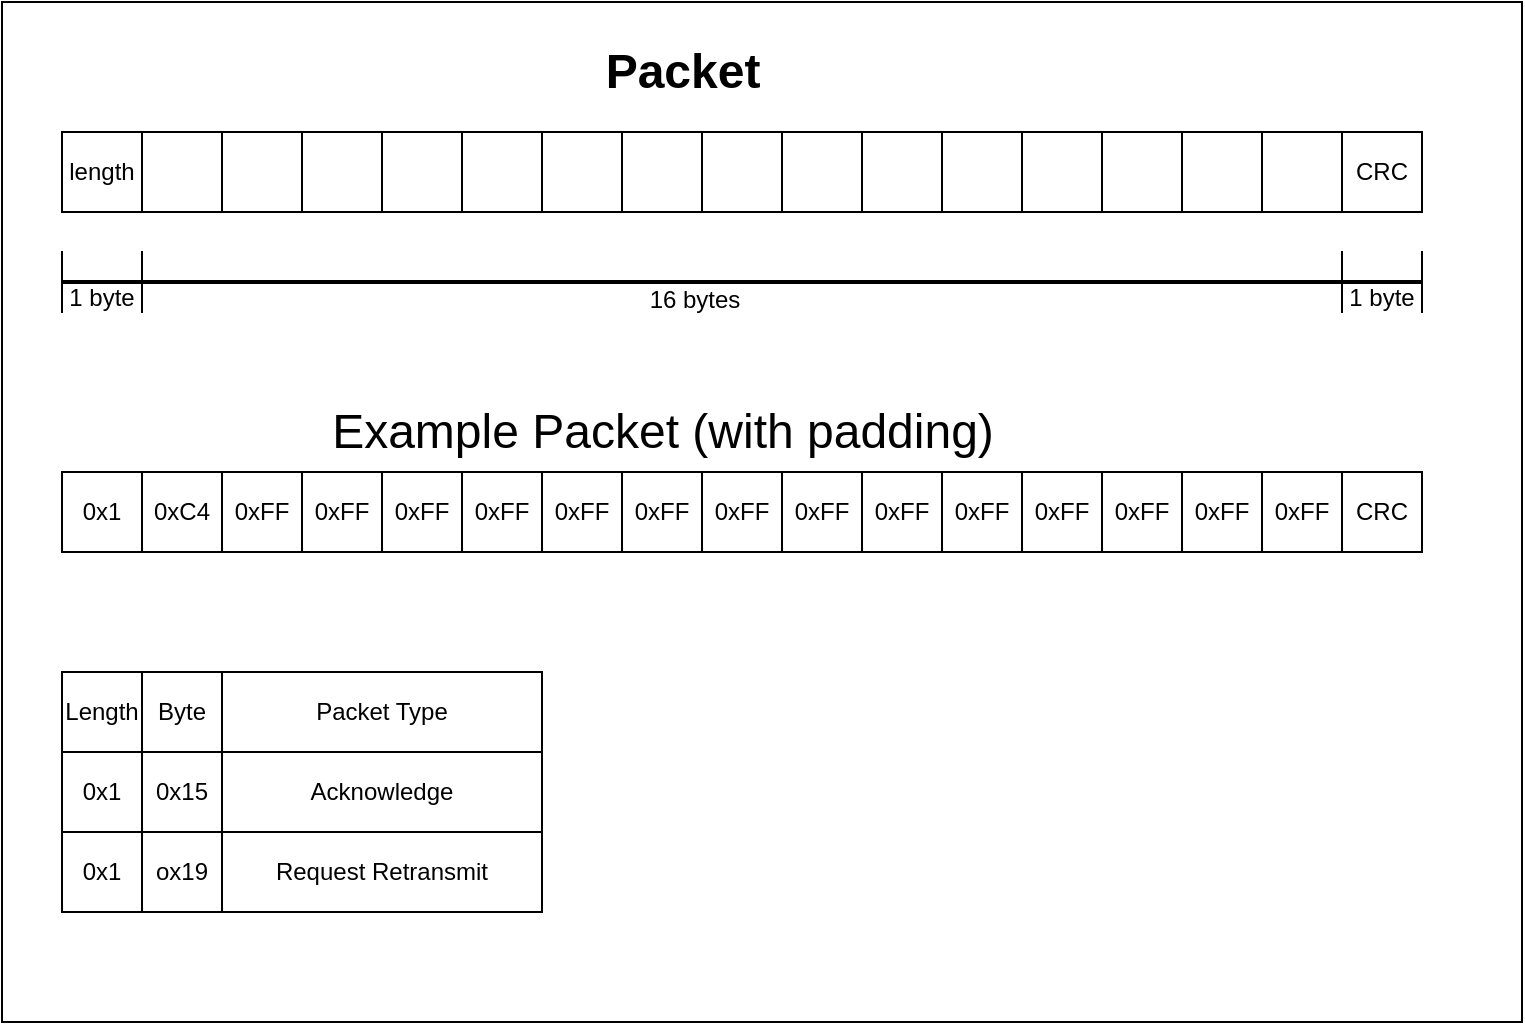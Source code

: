 <mxfile>
    <diagram id="mSbR2HJcIx6CyMIKNgT9" name="Page-1">
        <mxGraphModel dx="883" dy="571" grid="1" gridSize="10" guides="1" tooltips="1" connect="1" arrows="1" fold="1" page="1" pageScale="1" pageWidth="850" pageHeight="1100" math="0" shadow="0">
            <root>
                <mxCell id="0"/>
                <mxCell id="1" parent="0"/>
                <mxCell id="75" value="" style="rounded=0;whiteSpace=wrap;html=1;" vertex="1" parent="1">
                    <mxGeometry x="10" y="145" width="760" height="510" as="geometry"/>
                </mxCell>
                <mxCell id="2" value="length" style="whiteSpace=wrap;html=1;aspect=fixed;" vertex="1" parent="1">
                    <mxGeometry x="40" y="210" width="40" height="40" as="geometry"/>
                </mxCell>
                <mxCell id="4" value="" style="whiteSpace=wrap;html=1;aspect=fixed;" vertex="1" parent="1">
                    <mxGeometry x="80" y="210" width="40" height="40" as="geometry"/>
                </mxCell>
                <mxCell id="5" value="" style="whiteSpace=wrap;html=1;aspect=fixed;" vertex="1" parent="1">
                    <mxGeometry x="120" y="210" width="40" height="40" as="geometry"/>
                </mxCell>
                <mxCell id="6" value="" style="whiteSpace=wrap;html=1;aspect=fixed;" vertex="1" parent="1">
                    <mxGeometry x="160" y="210" width="40" height="40" as="geometry"/>
                </mxCell>
                <mxCell id="7" value="" style="whiteSpace=wrap;html=1;aspect=fixed;" vertex="1" parent="1">
                    <mxGeometry x="200" y="210" width="40" height="40" as="geometry"/>
                </mxCell>
                <mxCell id="8" value="" style="whiteSpace=wrap;html=1;aspect=fixed;" vertex="1" parent="1">
                    <mxGeometry x="240" y="210" width="40" height="40" as="geometry"/>
                </mxCell>
                <mxCell id="9" value="" style="whiteSpace=wrap;html=1;aspect=fixed;" vertex="1" parent="1">
                    <mxGeometry x="280" y="210" width="40" height="40" as="geometry"/>
                </mxCell>
                <mxCell id="10" value="" style="whiteSpace=wrap;html=1;aspect=fixed;" vertex="1" parent="1">
                    <mxGeometry x="320" y="210" width="40" height="40" as="geometry"/>
                </mxCell>
                <mxCell id="12" value="" style="whiteSpace=wrap;html=1;aspect=fixed;" vertex="1" parent="1">
                    <mxGeometry x="360" y="210" width="40" height="40" as="geometry"/>
                </mxCell>
                <mxCell id="13" value="" style="whiteSpace=wrap;html=1;aspect=fixed;" vertex="1" parent="1">
                    <mxGeometry x="400" y="210" width="40" height="40" as="geometry"/>
                </mxCell>
                <mxCell id="14" value="" style="whiteSpace=wrap;html=1;aspect=fixed;" vertex="1" parent="1">
                    <mxGeometry x="440" y="210" width="40" height="40" as="geometry"/>
                </mxCell>
                <mxCell id="15" value="" style="whiteSpace=wrap;html=1;aspect=fixed;" vertex="1" parent="1">
                    <mxGeometry x="480" y="210" width="40" height="40" as="geometry"/>
                </mxCell>
                <mxCell id="16" value="" style="whiteSpace=wrap;html=1;aspect=fixed;" vertex="1" parent="1">
                    <mxGeometry x="520" y="210" width="40" height="40" as="geometry"/>
                </mxCell>
                <mxCell id="17" value="" style="whiteSpace=wrap;html=1;aspect=fixed;" vertex="1" parent="1">
                    <mxGeometry x="560" y="210" width="40" height="40" as="geometry"/>
                </mxCell>
                <mxCell id="18" value="" style="whiteSpace=wrap;html=1;aspect=fixed;" vertex="1" parent="1">
                    <mxGeometry x="600" y="210" width="40" height="40" as="geometry"/>
                </mxCell>
                <mxCell id="19" value="" style="whiteSpace=wrap;html=1;aspect=fixed;" vertex="1" parent="1">
                    <mxGeometry x="640" y="210" width="40" height="40" as="geometry"/>
                </mxCell>
                <mxCell id="20" value="CRC" style="whiteSpace=wrap;html=1;aspect=fixed;" vertex="1" parent="1">
                    <mxGeometry x="680" y="210" width="40" height="40" as="geometry"/>
                </mxCell>
                <mxCell id="21" value="" style="line;strokeWidth=2;html=1;" vertex="1" parent="1">
                    <mxGeometry x="40" y="280" width="680" height="10" as="geometry"/>
                </mxCell>
                <mxCell id="26" value="&lt;br&gt;1 byte" style="shape=partialRectangle;whiteSpace=wrap;html=1;bottom=0;top=0;fillColor=none;" vertex="1" parent="1">
                    <mxGeometry x="40" y="270" width="40" height="30" as="geometry"/>
                </mxCell>
                <mxCell id="27" value="&lt;br&gt;1 byte" style="shape=partialRectangle;whiteSpace=wrap;html=1;bottom=0;top=0;fillColor=none;" vertex="1" parent="1">
                    <mxGeometry x="680" y="270" width="40" height="30" as="geometry"/>
                </mxCell>
                <mxCell id="28" value="" style="shape=partialRectangle;whiteSpace=wrap;html=1;bottom=0;top=0;fillColor=none;" vertex="1" parent="1">
                    <mxGeometry x="80" y="270" width="600" height="30" as="geometry"/>
                </mxCell>
                <mxCell id="29" value="16 bytes" style="verticalLabelPosition=bottom;verticalAlign=top;html=1;shadow=0;dashed=0;strokeWidth=1;shape=mxgraph.android.textSelHandles;fillColor=#33b5e5;strokeColor=#0099cc;" vertex="1" parent="1">
                    <mxGeometry x="271.2" y="280" width="168.8" as="geometry"/>
                </mxCell>
                <mxCell id="30" value="Packet" style="text;strokeColor=none;fillColor=none;html=1;fontSize=24;fontStyle=1;verticalAlign=middle;align=center;" vertex="1" parent="1">
                    <mxGeometry x="300" y="160" width="100" height="40" as="geometry"/>
                </mxCell>
                <mxCell id="31" value="0x1" style="whiteSpace=wrap;html=1;aspect=fixed;" vertex="1" parent="1">
                    <mxGeometry x="40" y="380" width="40" height="40" as="geometry"/>
                </mxCell>
                <mxCell id="32" value="0xC4" style="whiteSpace=wrap;html=1;aspect=fixed;" vertex="1" parent="1">
                    <mxGeometry x="80" y="380" width="40" height="40" as="geometry"/>
                </mxCell>
                <mxCell id="33" value="0xFF" style="whiteSpace=wrap;html=1;aspect=fixed;" vertex="1" parent="1">
                    <mxGeometry x="120" y="380" width="40" height="40" as="geometry"/>
                </mxCell>
                <mxCell id="47" value="CRC" style="whiteSpace=wrap;html=1;aspect=fixed;" vertex="1" parent="1">
                    <mxGeometry x="680" y="380" width="40" height="40" as="geometry"/>
                </mxCell>
                <mxCell id="49" value="0xFF" style="whiteSpace=wrap;html=1;aspect=fixed;" vertex="1" parent="1">
                    <mxGeometry x="160" y="380" width="40" height="40" as="geometry"/>
                </mxCell>
                <mxCell id="50" value="0xFF" style="whiteSpace=wrap;html=1;aspect=fixed;" vertex="1" parent="1">
                    <mxGeometry x="200" y="380" width="40" height="40" as="geometry"/>
                </mxCell>
                <mxCell id="51" value="0xFF" style="whiteSpace=wrap;html=1;aspect=fixed;" vertex="1" parent="1">
                    <mxGeometry x="240" y="380" width="40" height="40" as="geometry"/>
                </mxCell>
                <mxCell id="52" value="0xFF" style="whiteSpace=wrap;html=1;aspect=fixed;" vertex="1" parent="1">
                    <mxGeometry x="280" y="380" width="40" height="40" as="geometry"/>
                </mxCell>
                <mxCell id="53" value="0xFF" style="whiteSpace=wrap;html=1;aspect=fixed;" vertex="1" parent="1">
                    <mxGeometry x="320" y="380" width="40" height="40" as="geometry"/>
                </mxCell>
                <mxCell id="54" value="0xFF" style="whiteSpace=wrap;html=1;aspect=fixed;" vertex="1" parent="1">
                    <mxGeometry x="360" y="380" width="40" height="40" as="geometry"/>
                </mxCell>
                <mxCell id="55" value="0xFF" style="whiteSpace=wrap;html=1;aspect=fixed;" vertex="1" parent="1">
                    <mxGeometry x="400" y="380" width="40" height="40" as="geometry"/>
                </mxCell>
                <mxCell id="56" value="0xFF" style="whiteSpace=wrap;html=1;aspect=fixed;" vertex="1" parent="1">
                    <mxGeometry x="440" y="380" width="40" height="40" as="geometry"/>
                </mxCell>
                <mxCell id="57" value="0xFF" style="whiteSpace=wrap;html=1;aspect=fixed;" vertex="1" parent="1">
                    <mxGeometry x="480" y="380" width="40" height="40" as="geometry"/>
                </mxCell>
                <mxCell id="58" value="0xFF" style="whiteSpace=wrap;html=1;aspect=fixed;" vertex="1" parent="1">
                    <mxGeometry x="520" y="380" width="40" height="40" as="geometry"/>
                </mxCell>
                <mxCell id="59" value="0xFF" style="whiteSpace=wrap;html=1;aspect=fixed;" vertex="1" parent="1">
                    <mxGeometry x="560" y="380" width="40" height="40" as="geometry"/>
                </mxCell>
                <mxCell id="60" value="0xFF" style="whiteSpace=wrap;html=1;aspect=fixed;" vertex="1" parent="1">
                    <mxGeometry x="600" y="380" width="40" height="40" as="geometry"/>
                </mxCell>
                <mxCell id="61" value="0xFF" style="whiteSpace=wrap;html=1;aspect=fixed;" vertex="1" parent="1">
                    <mxGeometry x="640" y="380" width="40" height="40" as="geometry"/>
                </mxCell>
                <mxCell id="62" value="&lt;span style=&quot;font-weight: normal;&quot;&gt;Example Packet (with padding)&lt;/span&gt;" style="text;strokeColor=none;fillColor=none;html=1;fontSize=24;fontStyle=1;verticalAlign=middle;align=center;" vertex="1" parent="1">
                    <mxGeometry x="290" y="340" width="100" height="40" as="geometry"/>
                </mxCell>
                <mxCell id="63" value="Length" style="whiteSpace=wrap;html=1;aspect=fixed;" vertex="1" parent="1">
                    <mxGeometry x="40" y="480" width="40" height="40" as="geometry"/>
                </mxCell>
                <mxCell id="64" value="Byte" style="whiteSpace=wrap;html=1;aspect=fixed;" vertex="1" parent="1">
                    <mxGeometry x="80" y="480" width="40" height="40" as="geometry"/>
                </mxCell>
                <mxCell id="65" value="0x1" style="whiteSpace=wrap;html=1;aspect=fixed;" vertex="1" parent="1">
                    <mxGeometry x="40" y="520" width="40" height="40" as="geometry"/>
                </mxCell>
                <mxCell id="66" value="0x15" style="whiteSpace=wrap;html=1;aspect=fixed;" vertex="1" parent="1">
                    <mxGeometry x="80" y="520" width="40" height="40" as="geometry"/>
                </mxCell>
                <mxCell id="67" value="0x1" style="whiteSpace=wrap;html=1;aspect=fixed;" vertex="1" parent="1">
                    <mxGeometry x="40" y="560" width="40" height="40" as="geometry"/>
                </mxCell>
                <mxCell id="68" value="ox19" style="whiteSpace=wrap;html=1;aspect=fixed;" vertex="1" parent="1">
                    <mxGeometry x="80" y="560" width="40" height="40" as="geometry"/>
                </mxCell>
                <mxCell id="71" value="Packet Type" style="rounded=0;whiteSpace=wrap;html=1;" vertex="1" parent="1">
                    <mxGeometry x="120" y="480" width="160" height="40" as="geometry"/>
                </mxCell>
                <mxCell id="72" value="Acknowledge" style="rounded=0;whiteSpace=wrap;html=1;" vertex="1" parent="1">
                    <mxGeometry x="120" y="520" width="160" height="40" as="geometry"/>
                </mxCell>
                <mxCell id="73" value="Request Retransmit" style="rounded=0;whiteSpace=wrap;html=1;" vertex="1" parent="1">
                    <mxGeometry x="120" y="560" width="160" height="40" as="geometry"/>
                </mxCell>
            </root>
        </mxGraphModel>
    </diagram>
</mxfile>